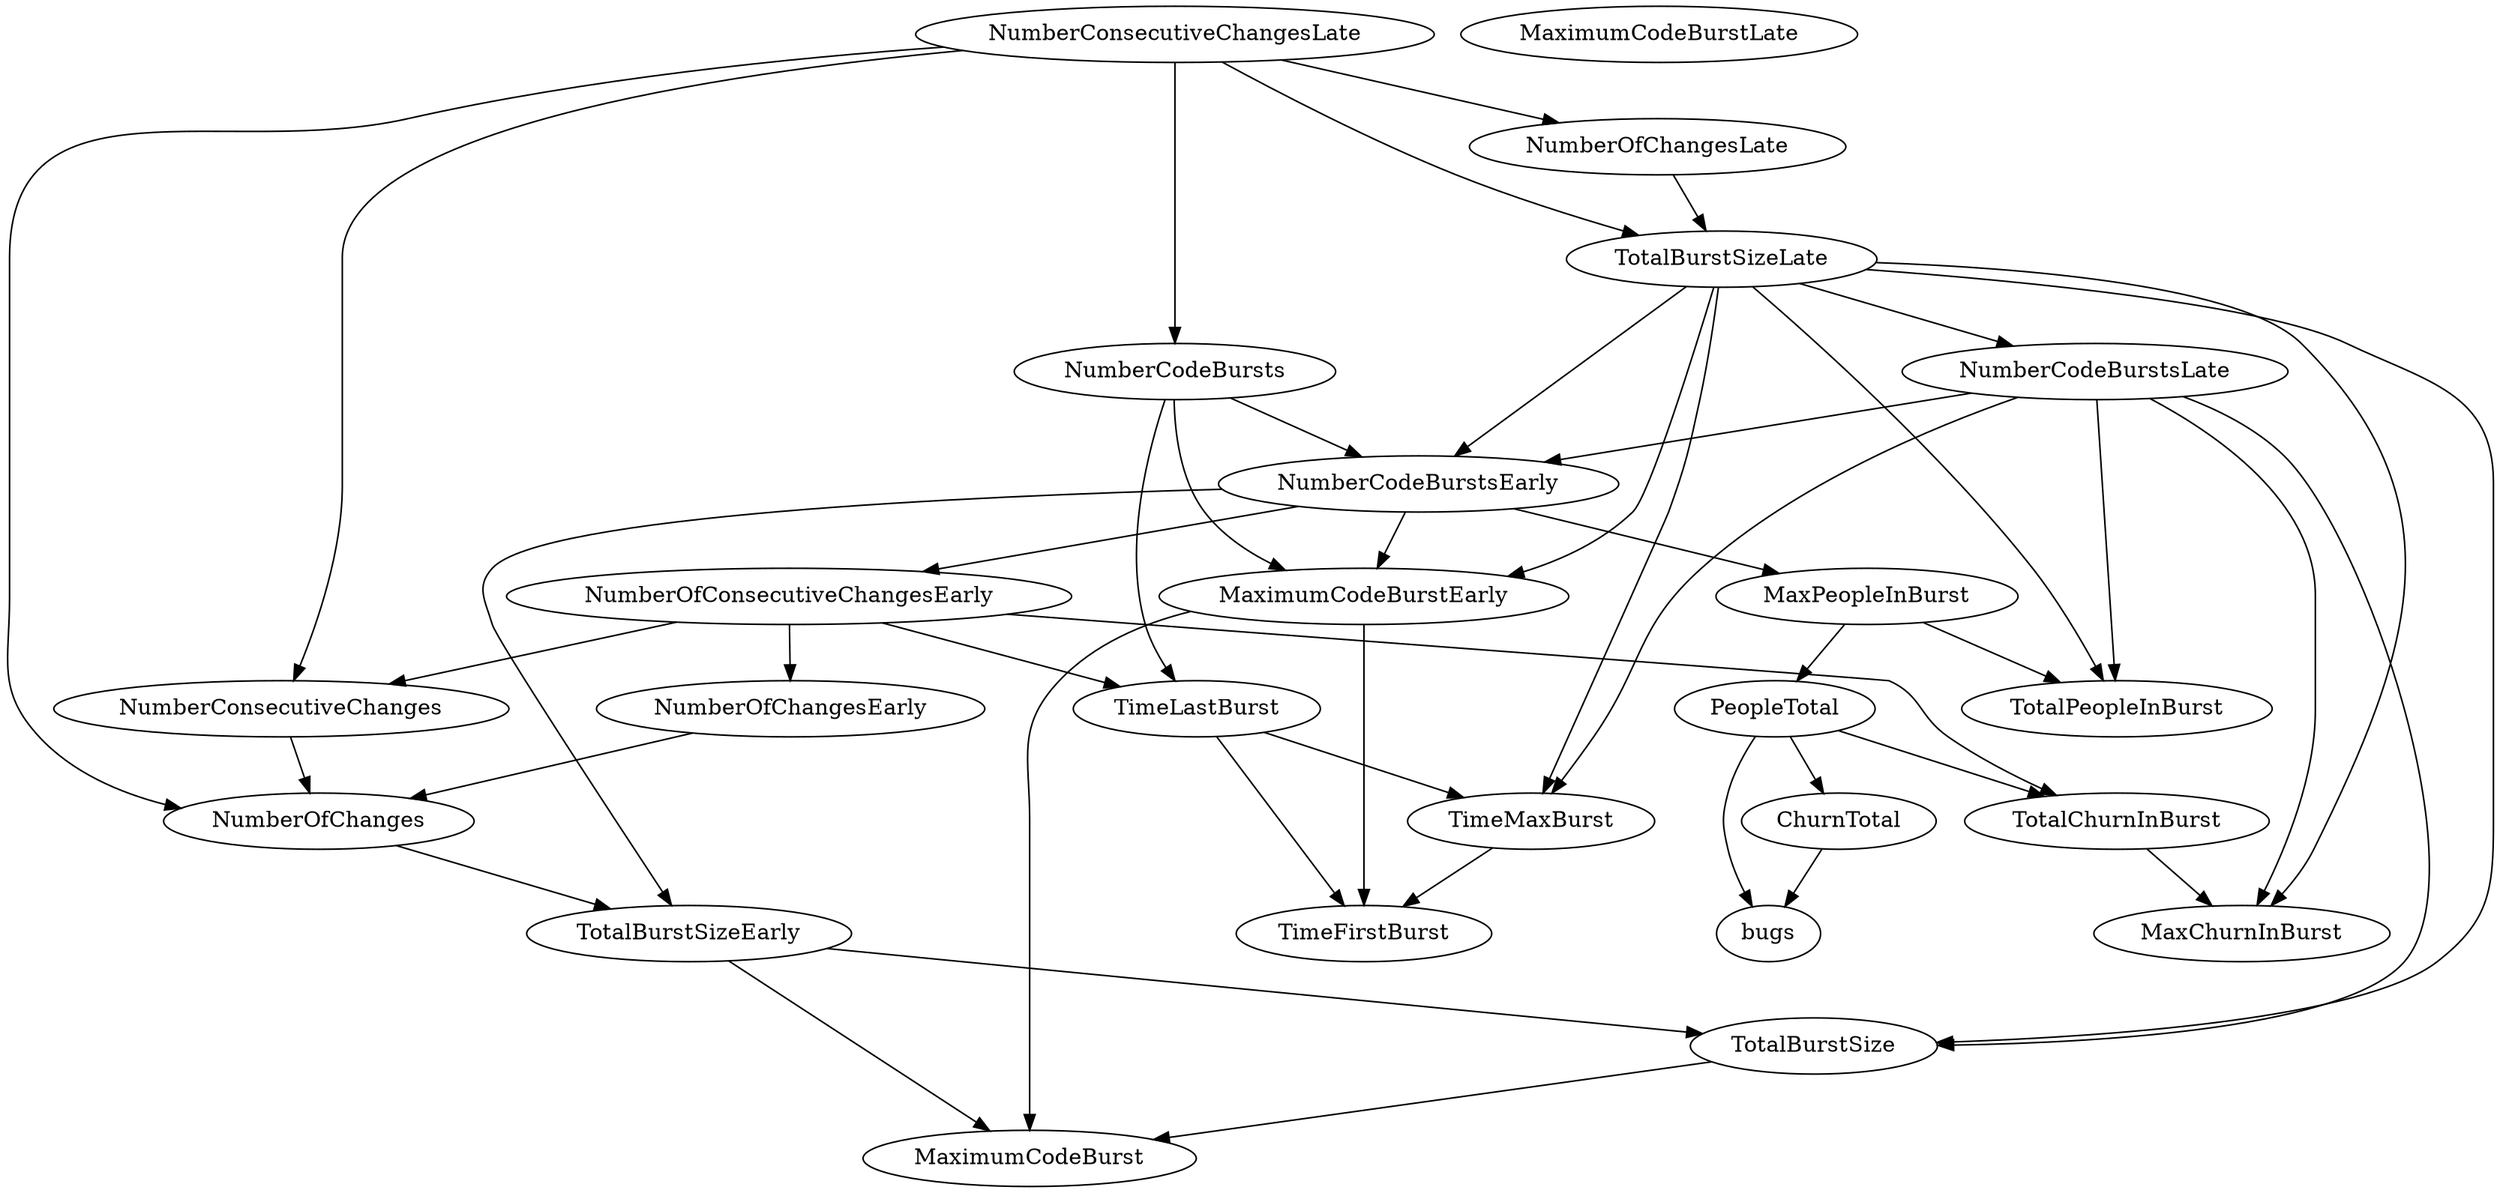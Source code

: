 digraph {
   TotalPeopleInBurst;
   MaximumCodeBurstLate;
   NumberOfChanges;
   MaxPeopleInBurst;
   TotalBurstSizeLate;
   NumberCodeBurstsLate;
   NumberOfChangesLate;
   NumberOfChangesEarly;
   MaxChurnInBurst;
   MaximumCodeBurstEarly;
   NumberCodeBurstsEarly;
   TimeFirstBurst;
   TotalChurnInBurst;
   ChurnTotal;
   MaximumCodeBurst;
   NumberOfConsecutiveChangesEarly;
   NumberConsecutiveChangesLate;
   TotalBurstSizeEarly;
   TotalBurstSize;
   TimeMaxBurst;
   NumberConsecutiveChanges;
   TimeLastBurst;
   NumberCodeBursts;
   PeopleTotal;
   bugs;
   NumberOfChanges -> TotalBurstSizeEarly;
   MaxPeopleInBurst -> TotalPeopleInBurst;
   MaxPeopleInBurst -> PeopleTotal;
   TotalBurstSizeLate -> TotalPeopleInBurst;
   TotalBurstSizeLate -> NumberCodeBurstsLate;
   TotalBurstSizeLate -> MaxChurnInBurst;
   TotalBurstSizeLate -> MaximumCodeBurstEarly;
   TotalBurstSizeLate -> NumberCodeBurstsEarly;
   TotalBurstSizeLate -> TotalBurstSize;
   TotalBurstSizeLate -> TimeMaxBurst;
   NumberCodeBurstsLate -> TotalPeopleInBurst;
   NumberCodeBurstsLate -> MaxChurnInBurst;
   NumberCodeBurstsLate -> NumberCodeBurstsEarly;
   NumberCodeBurstsLate -> TotalBurstSize;
   NumberCodeBurstsLate -> TimeMaxBurst;
   NumberOfChangesLate -> TotalBurstSizeLate;
   NumberOfChangesEarly -> NumberOfChanges;
   MaximumCodeBurstEarly -> TimeFirstBurst;
   MaximumCodeBurstEarly -> MaximumCodeBurst;
   NumberCodeBurstsEarly -> MaxPeopleInBurst;
   NumberCodeBurstsEarly -> MaximumCodeBurstEarly;
   NumberCodeBurstsEarly -> NumberOfConsecutiveChangesEarly;
   NumberCodeBurstsEarly -> TotalBurstSizeEarly;
   TotalChurnInBurst -> MaxChurnInBurst;
   ChurnTotal -> bugs;
   NumberOfConsecutiveChangesEarly -> NumberOfChangesEarly;
   NumberOfConsecutiveChangesEarly -> TotalChurnInBurst;
   NumberOfConsecutiveChangesEarly -> NumberConsecutiveChanges;
   NumberOfConsecutiveChangesEarly -> TimeLastBurst;
   NumberConsecutiveChangesLate -> NumberOfChanges;
   NumberConsecutiveChangesLate -> TotalBurstSizeLate;
   NumberConsecutiveChangesLate -> NumberOfChangesLate;
   NumberConsecutiveChangesLate -> NumberConsecutiveChanges;
   NumberConsecutiveChangesLate -> NumberCodeBursts;
   TotalBurstSizeEarly -> MaximumCodeBurst;
   TotalBurstSizeEarly -> TotalBurstSize;
   TotalBurstSize -> MaximumCodeBurst;
   TimeMaxBurst -> TimeFirstBurst;
   NumberConsecutiveChanges -> NumberOfChanges;
   TimeLastBurst -> TimeFirstBurst;
   TimeLastBurst -> TimeMaxBurst;
   NumberCodeBursts -> MaximumCodeBurstEarly;
   NumberCodeBursts -> NumberCodeBurstsEarly;
   NumberCodeBursts -> TimeLastBurst;
   PeopleTotal -> TotalChurnInBurst;
   PeopleTotal -> ChurnTotal;
   PeopleTotal -> bugs;
}
